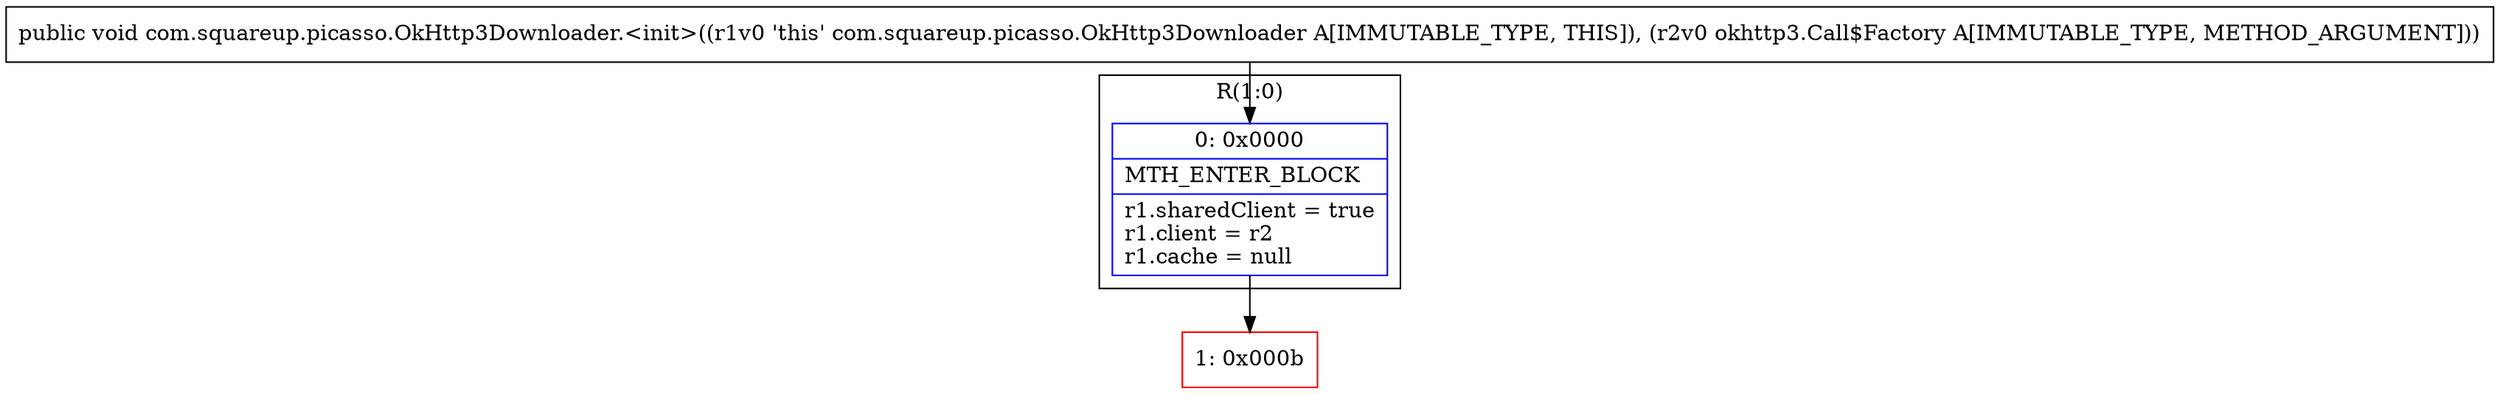 digraph "CFG forcom.squareup.picasso.OkHttp3Downloader.\<init\>(Lokhttp3\/Call$Factory;)V" {
subgraph cluster_Region_464993439 {
label = "R(1:0)";
node [shape=record,color=blue];
Node_0 [shape=record,label="{0\:\ 0x0000|MTH_ENTER_BLOCK\l|r1.sharedClient = true\lr1.client = r2\lr1.cache = null\l}"];
}
Node_1 [shape=record,color=red,label="{1\:\ 0x000b}"];
MethodNode[shape=record,label="{public void com.squareup.picasso.OkHttp3Downloader.\<init\>((r1v0 'this' com.squareup.picasso.OkHttp3Downloader A[IMMUTABLE_TYPE, THIS]), (r2v0 okhttp3.Call$Factory A[IMMUTABLE_TYPE, METHOD_ARGUMENT])) }"];
MethodNode -> Node_0;
Node_0 -> Node_1;
}

